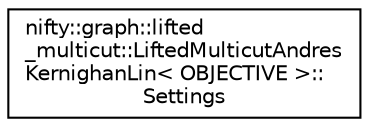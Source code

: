 digraph "Graphical Class Hierarchy"
{
  edge [fontname="Helvetica",fontsize="10",labelfontname="Helvetica",labelfontsize="10"];
  node [fontname="Helvetica",fontsize="10",shape=record];
  rankdir="LR";
  Node1 [label="nifty::graph::lifted\l_multicut::LiftedMulticutAndres\lKernighanLin\< OBJECTIVE \>::\lSettings",height=0.2,width=0.4,color="black", fillcolor="white", style="filled",URL="$structnifty_1_1graph_1_1lifted__multicut_1_1LiftedMulticutAndresKernighanLin_1_1Settings.html"];
}
